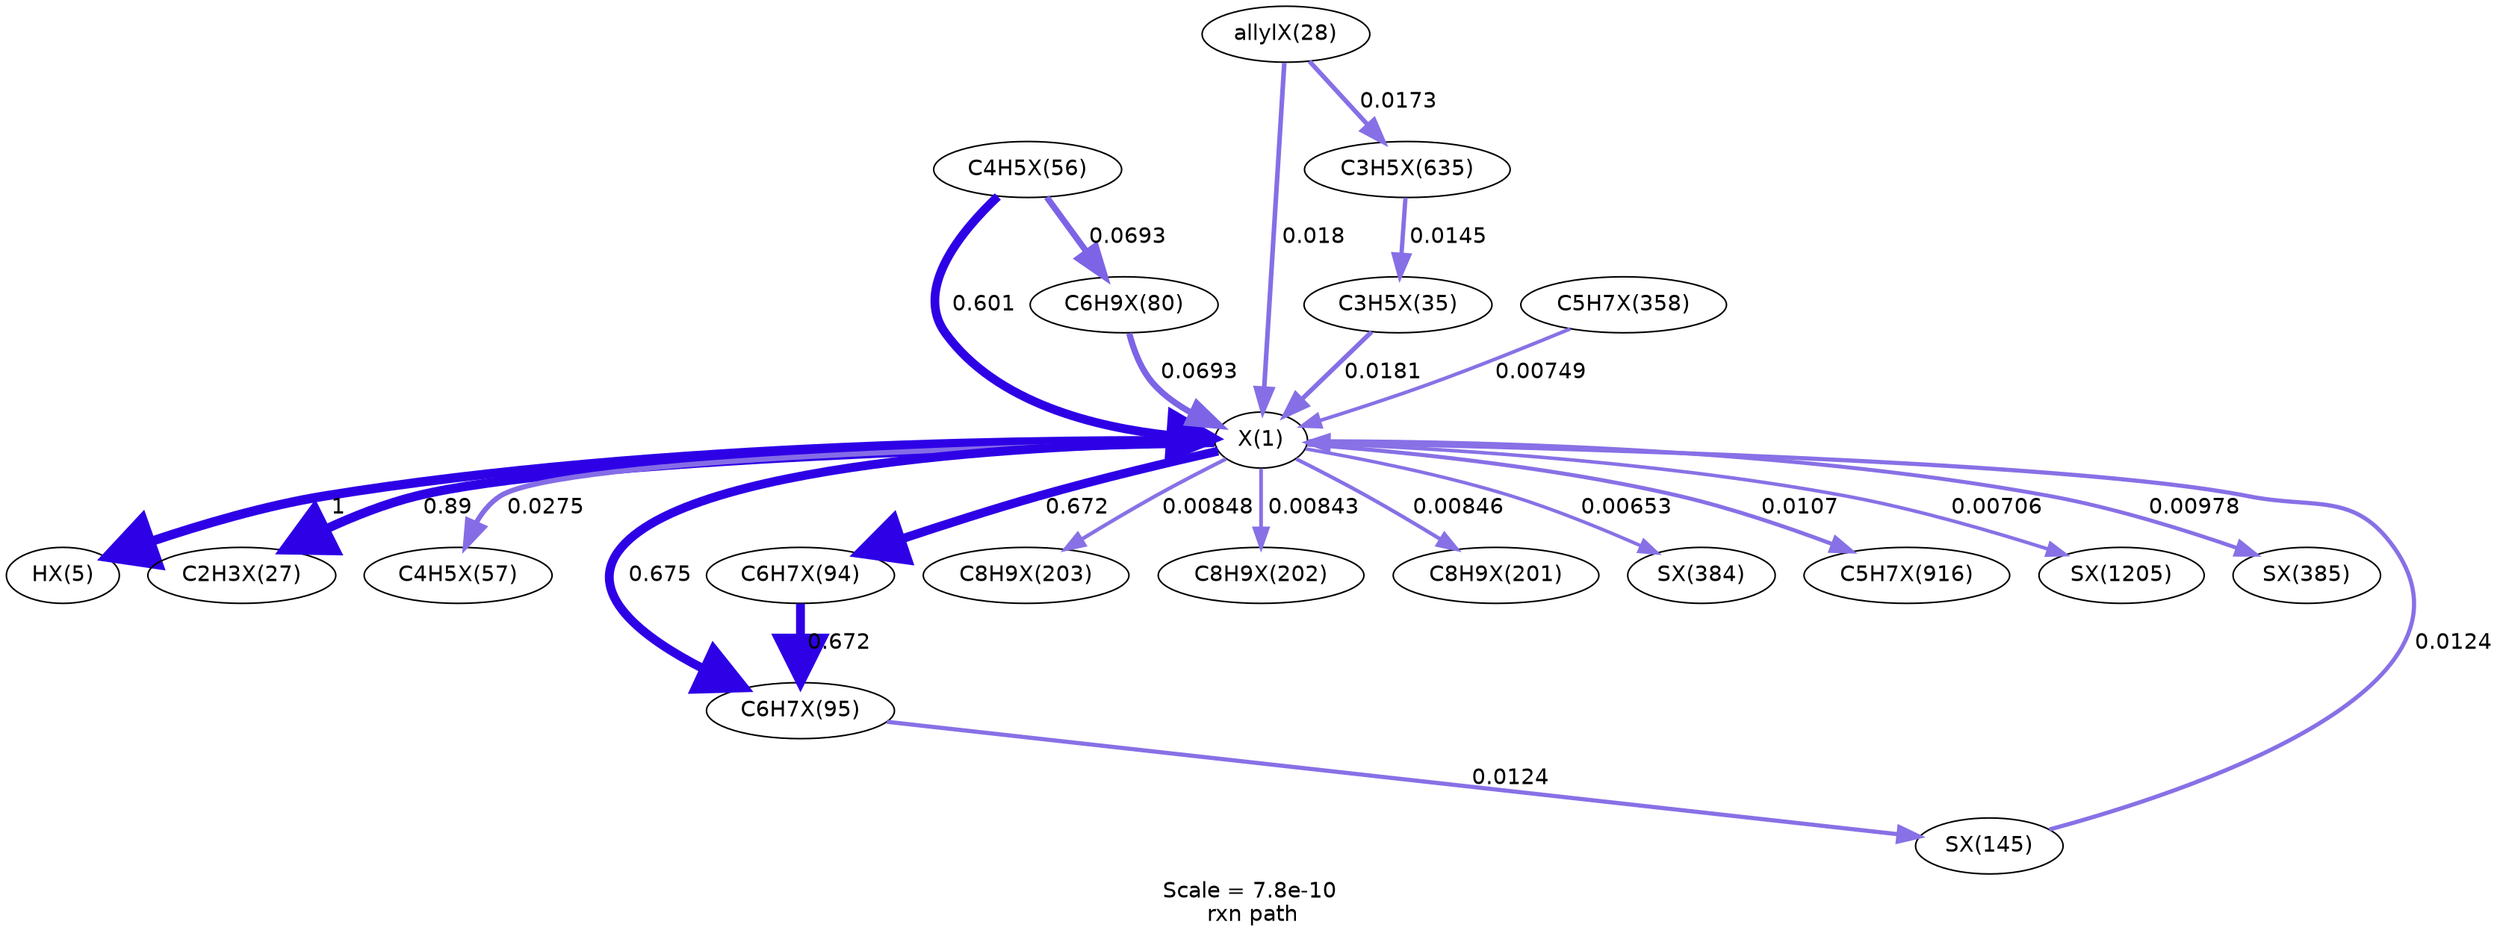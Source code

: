 digraph reaction_paths {
center=1;
s44 -> s45[fontname="Helvetica", style="setlinewidth(6)", arrowsize=3, color="0.7, 1.5, 0.9"
, label=" 1"];
s44 -> s46[fontname="Helvetica", style="setlinewidth(5.91)", arrowsize=2.96, color="0.7, 1.39, 0.9"
, label=" 0.89"];
s44 -> s58[fontname="Helvetica", style="setlinewidth(3.29)", arrowsize=1.64, color="0.7, 0.528, 0.9"
, label=" 0.0275"];
s57 -> s44[fontname="Helvetica", style="setlinewidth(5.62)", arrowsize=2.81, color="0.7, 1.1, 0.9"
, label=" 0.601"];
s44 -> s67[fontname="Helvetica", style="setlinewidth(5.7)", arrowsize=2.85, color="0.7, 1.17, 0.9"
, label=" 0.675"];
s44 -> s66[fontname="Helvetica", style="setlinewidth(5.7)", arrowsize=2.85, color="0.7, 1.17, 0.9"
, label=" 0.672"];
s70 -> s44[fontname="Helvetica", style="setlinewidth(2.69)", arrowsize=1.34, color="0.7, 0.512, 0.9"
, label=" 0.0124"];
s44 -> s78[fontname="Helvetica", style="setlinewidth(2.4)", arrowsize=1.2, color="0.7, 0.508, 0.9"
, label=" 0.00848"];
s44 -> s77[fontname="Helvetica", style="setlinewidth(2.39)", arrowsize=1.2, color="0.7, 0.508, 0.9"
, label=" 0.00843"];
s44 -> s76[fontname="Helvetica", style="setlinewidth(2.4)", arrowsize=1.2, color="0.7, 0.508, 0.9"
, label=" 0.00846"];
s63 -> s44[fontname="Helvetica", style="setlinewidth(3.98)", arrowsize=1.99, color="0.7, 0.569, 0.9"
, label=" 0.0693"];
s44 -> s98[fontname="Helvetica", style="setlinewidth(2.2)", arrowsize=1.1, color="0.7, 0.507, 0.9"
, label=" 0.00653"];
s47 -> s44[fontname="Helvetica", style="setlinewidth(2.97)", arrowsize=1.48, color="0.7, 0.518, 0.9"
, label=" 0.018"];
s54 -> s44[fontname="Helvetica", style="setlinewidth(2.97)", arrowsize=1.49, color="0.7, 0.518, 0.9"
, label=" 0.0181"];
s96 -> s44[fontname="Helvetica", style="setlinewidth(2.3)", arrowsize=1.15, color="0.7, 0.507, 0.9"
, label=" 0.00749"];
s44 -> s123[fontname="Helvetica", style="setlinewidth(2.58)", arrowsize=1.29, color="0.7, 0.511, 0.9"
, label=" 0.0107"];
s44 -> s135[fontname="Helvetica", style="setlinewidth(2.26)", arrowsize=1.13, color="0.7, 0.507, 0.9"
, label=" 0.00706"];
s44 -> s99[fontname="Helvetica", style="setlinewidth(2.51)", arrowsize=1.25, color="0.7, 0.51, 0.9"
, label=" 0.00978"];
s57 -> s63[fontname="Helvetica", style="setlinewidth(3.98)", arrowsize=1.99, color="0.7, 0.569, 0.9"
, label=" 0.0693"];
s66 -> s67[fontname="Helvetica", style="setlinewidth(5.7)", arrowsize=2.85, color="0.7, 1.17, 0.9"
, label=" 0.672"];
s67 -> s70[fontname="Helvetica", style="setlinewidth(2.69)", arrowsize=1.34, color="0.7, 0.512, 0.9"
, label=" 0.0124"];
s47 -> s111[fontname="Helvetica", style="setlinewidth(2.94)", arrowsize=1.47, color="0.7, 0.517, 0.9"
, label=" 0.0173"];
s111 -> s54[fontname="Helvetica", style="setlinewidth(2.8)", arrowsize=1.4, color="0.7, 0.515, 0.9"
, label=" 0.0145"];
s44 [ fontname="Helvetica", label="X(1)"];
s45 [ fontname="Helvetica", label="HX(5)"];
s46 [ fontname="Helvetica", label="C2H3X(27)"];
s47 [ fontname="Helvetica", label="allylX(28)"];
s54 [ fontname="Helvetica", label="C3H5X(35)"];
s57 [ fontname="Helvetica", label="C4H5X(56)"];
s58 [ fontname="Helvetica", label="C4H5X(57)"];
s63 [ fontname="Helvetica", label="C6H9X(80)"];
s66 [ fontname="Helvetica", label="C6H7X(94)"];
s67 [ fontname="Helvetica", label="C6H7X(95)"];
s70 [ fontname="Helvetica", label="SX(145)"];
s76 [ fontname="Helvetica", label="C8H9X(201)"];
s77 [ fontname="Helvetica", label="C8H9X(202)"];
s78 [ fontname="Helvetica", label="C8H9X(203)"];
s96 [ fontname="Helvetica", label="C5H7X(358)"];
s98 [ fontname="Helvetica", label="SX(384)"];
s99 [ fontname="Helvetica", label="SX(385)"];
s111 [ fontname="Helvetica", label="C3H5X(635)"];
s123 [ fontname="Helvetica", label="C5H7X(916)"];
s135 [ fontname="Helvetica", label="SX(1205)"];
 label = "Scale = 7.8e-10\l rxn path";
 fontname = "Helvetica";
}
